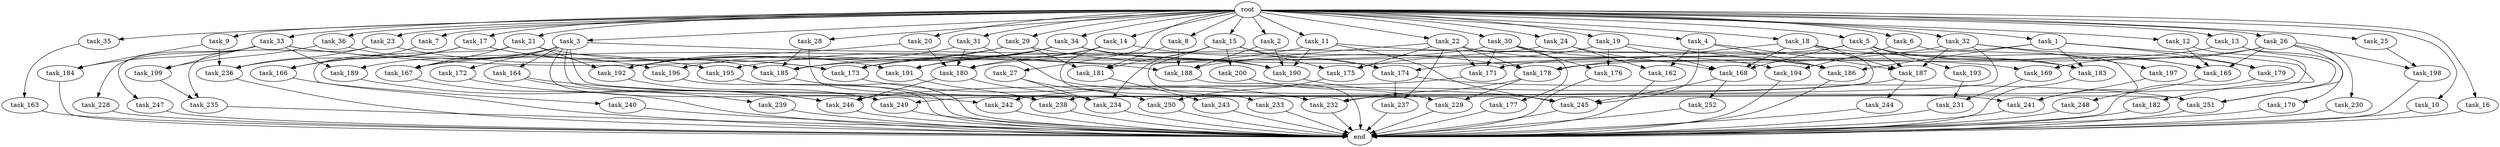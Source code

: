 digraph G {
  root [size="0.000000"];
  task_11 [size="1024.000000"];
  task_234 [size="1039382085632.000000"];
  task_239 [size="858993459200.000000"];
  task_233 [size="137438953472.000000"];
  task_185 [size="1288490188800.000000"];
  task_2 [size="1024.000000"];
  task_182 [size="695784701952.000000"];
  task_165 [size="506806140928.000000"];
  task_164 [size="549755813888.000000"];
  task_23 [size="1024.000000"];
  task_35 [size="1024.000000"];
  task_162 [size="446676598784.000000"];
  task_33 [size="1024.000000"];
  task_176 [size="730144440320.000000"];
  task_231 [size="635655159808.000000"];
  task_14 [size="1024.000000"];
  task_246 [size="1022202216448.000000"];
  task_178 [size="1331439861760.000000"];
  task_3 [size="1024.000000"];
  task_249 [size="704374636544.000000"];
  task_236 [size="721554505728.000000"];
  task_199 [size="292057776128.000000"];
  task_196 [size="386547056640.000000"];
  task_228 [size="214748364800.000000"];
  task_187 [size="541165879296.000000"];
  task_250 [size="687194767360.000000"];
  task_28 [size="1024.000000"];
  task_173 [size="1073741824000.000000"];
  task_22 [size="1024.000000"];
  task_21 [size="1024.000000"];
  task_242 [size="1279900254208.000000"];
  task_5 [size="1024.000000"];
  task_167 [size="764504178688.000000"];
  task_30 [size="1024.000000"];
  task_179 [size="773094113280.000000"];
  task_193 [size="77309411328.000000"];
  end [size="0.000000"];
  task_183 [size="1194000908288.000000"];
  task_9 [size="1024.000000"];
  task_244 [size="420906795008.000000"];
  task_168 [size="987842478080.000000"];
  task_27 [size="1024.000000"];
  task_238 [size="1322849927168.000000"];
  task_195 [size="635655159808.000000"];
  task_20 [size="1024.000000"];
  task_166 [size="171798691840.000000"];
  task_175 [size="1529008357376.000000"];
  task_245 [size="1503238553600.000000"];
  task_194 [size="1116691496960.000000"];
  task_197 [size="77309411328.000000"];
  task_247 [size="214748364800.000000"];
  task_200 [size="137438953472.000000"];
  task_252 [size="77309411328.000000"];
  task_230 [size="137438953472.000000"];
  task_186 [size="1735166787584.000000"];
  task_198 [size="171798691840.000000"];
  task_163 [size="137438953472.000000"];
  task_172 [size="549755813888.000000"];
  task_251 [size="798863917056.000000"];
  task_188 [size="1537598291968.000000"];
  task_8 [size="1024.000000"];
  task_191 [size="420906795008.000000"];
  task_15 [size="1024.000000"];
  task_24 [size="1024.000000"];
  task_232 [size="1494648619008.000000"];
  task_31 [size="1024.000000"];
  task_12 [size="1024.000000"];
  task_32 [size="1024.000000"];
  task_189 [size="764504178688.000000"];
  task_171 [size="807453851648.000000"];
  task_243 [size="137438953472.000000"];
  task_10 [size="1024.000000"];
  task_29 [size="1024.000000"];
  task_241 [size="1700807049216.000000"];
  task_1 [size="1024.000000"];
  task_34 [size="1024.000000"];
  task_192 [size="1468878815232.000000"];
  task_4 [size="1024.000000"];
  task_13 [size="1024.000000"];
  task_36 [size="1024.000000"];
  task_170 [size="77309411328.000000"];
  task_235 [size="1408749273088.000000"];
  task_16 [size="1024.000000"];
  task_181 [size="635655159808.000000"];
  task_177 [size="34359738368.000000"];
  task_248 [size="309237645312.000000"];
  task_18 [size="1024.000000"];
  task_26 [size="1024.000000"];
  task_180 [size="1700807049216.000000"];
  task_25 [size="1024.000000"];
  task_19 [size="1024.000000"];
  task_229 [size="687194767360.000000"];
  task_169 [size="446676598784.000000"];
  task_184 [size="249108103168.000000"];
  task_17 [size="1024.000000"];
  task_190 [size="1829656068096.000000"];
  task_237 [size="730144440320.000000"];
  task_240 [size="77309411328.000000"];
  task_6 [size="1024.000000"];
  task_7 [size="1024.000000"];
  task_174 [size="249108103168.000000"];

  root -> task_11 [size="1.000000"];
  root -> task_28 [size="1.000000"];
  root -> task_10 [size="1.000000"];
  root -> task_20 [size="1.000000"];
  root -> task_2 [size="1.000000"];
  root -> task_4 [size="1.000000"];
  root -> task_13 [size="1.000000"];
  root -> task_21 [size="1.000000"];
  root -> task_16 [size="1.000000"];
  root -> task_22 [size="1.000000"];
  root -> task_15 [size="1.000000"];
  root -> task_36 [size="1.000000"];
  root -> task_33 [size="1.000000"];
  root -> task_1 [size="1.000000"];
  root -> task_5 [size="1.000000"];
  root -> task_14 [size="1.000000"];
  root -> task_18 [size="1.000000"];
  root -> task_26 [size="1.000000"];
  root -> task_25 [size="1.000000"];
  root -> task_24 [size="1.000000"];
  root -> task_9 [size="1.000000"];
  root -> task_23 [size="1.000000"];
  root -> task_3 [size="1.000000"];
  root -> task_19 [size="1.000000"];
  root -> task_27 [size="1.000000"];
  root -> task_35 [size="1.000000"];
  root -> task_17 [size="1.000000"];
  root -> task_31 [size="1.000000"];
  root -> task_12 [size="1.000000"];
  root -> task_32 [size="1.000000"];
  root -> task_34 [size="1.000000"];
  root -> task_6 [size="1.000000"];
  root -> task_30 [size="1.000000"];
  root -> task_8 [size="1.000000"];
  root -> task_7 [size="1.000000"];
  root -> task_29 [size="1.000000"];
  task_11 -> task_183 [size="411041792.000000"];
  task_11 -> task_245 [size="411041792.000000"];
  task_11 -> task_195 [size="411041792.000000"];
  task_11 -> task_190 [size="411041792.000000"];
  task_234 -> end [size="1.000000"];
  task_239 -> end [size="1.000000"];
  task_233 -> end [size="1.000000"];
  task_185 -> end [size="1.000000"];
  task_2 -> task_188 [size="536870912.000000"];
  task_2 -> task_190 [size="536870912.000000"];
  task_182 -> end [size="1.000000"];
  task_165 -> task_248 [size="301989888.000000"];
  task_164 -> task_242 [size="838860800.000000"];
  task_164 -> task_239 [size="838860800.000000"];
  task_23 -> task_235 [size="536870912.000000"];
  task_23 -> task_173 [size="536870912.000000"];
  task_23 -> task_236 [size="536870912.000000"];
  task_35 -> task_163 [size="134217728.000000"];
  task_162 -> end [size="1.000000"];
  task_33 -> task_228 [size="209715200.000000"];
  task_33 -> task_247 [size="209715200.000000"];
  task_33 -> task_195 [size="209715200.000000"];
  task_33 -> task_189 [size="209715200.000000"];
  task_33 -> task_199 [size="209715200.000000"];
  task_33 -> task_188 [size="209715200.000000"];
  task_33 -> task_184 [size="209715200.000000"];
  task_176 -> end [size="1.000000"];
  task_231 -> end [size="1.000000"];
  task_14 -> task_191 [size="33554432.000000"];
  task_14 -> task_180 [size="33554432.000000"];
  task_14 -> task_174 [size="33554432.000000"];
  task_14 -> task_232 [size="33554432.000000"];
  task_246 -> end [size="1.000000"];
  task_178 -> task_229 [size="536870912.000000"];
  task_178 -> task_232 [size="536870912.000000"];
  task_3 -> task_164 [size="536870912.000000"];
  task_3 -> task_234 [size="536870912.000000"];
  task_3 -> task_190 [size="536870912.000000"];
  task_3 -> task_189 [size="536870912.000000"];
  task_3 -> task_172 [size="536870912.000000"];
  task_3 -> task_251 [size="536870912.000000"];
  task_3 -> task_249 [size="536870912.000000"];
  task_3 -> task_167 [size="536870912.000000"];
  task_249 -> end [size="1.000000"];
  task_236 -> end [size="1.000000"];
  task_199 -> task_235 [size="838860800.000000"];
  task_196 -> end [size="1.000000"];
  task_228 -> end [size="1.000000"];
  task_187 -> task_242 [size="411041792.000000"];
  task_187 -> task_244 [size="411041792.000000"];
  task_250 -> end [size="1.000000"];
  task_28 -> task_238 [size="679477248.000000"];
  task_28 -> task_185 [size="679477248.000000"];
  task_173 -> task_232 [size="679477248.000000"];
  task_22 -> task_194 [size="679477248.000000"];
  task_22 -> task_178 [size="679477248.000000"];
  task_22 -> task_175 [size="679477248.000000"];
  task_22 -> task_171 [size="679477248.000000"];
  task_22 -> task_188 [size="679477248.000000"];
  task_22 -> task_237 [size="679477248.000000"];
  task_21 -> task_191 [size="75497472.000000"];
  task_21 -> task_192 [size="75497472.000000"];
  task_21 -> task_167 [size="75497472.000000"];
  task_21 -> task_240 [size="75497472.000000"];
  task_242 -> end [size="1.000000"];
  task_5 -> task_193 [size="75497472.000000"];
  task_5 -> task_173 [size="75497472.000000"];
  task_5 -> task_183 [size="75497472.000000"];
  task_5 -> task_168 [size="75497472.000000"];
  task_5 -> task_187 [size="75497472.000000"];
  task_5 -> task_165 [size="75497472.000000"];
  task_167 -> end [size="1.000000"];
  task_30 -> task_186 [size="33554432.000000"];
  task_30 -> task_171 [size="33554432.000000"];
  task_30 -> task_185 [size="33554432.000000"];
  task_30 -> task_177 [size="33554432.000000"];
  task_30 -> task_176 [size="33554432.000000"];
  task_179 -> end [size="1.000000"];
  task_193 -> task_231 [size="209715200.000000"];
  task_183 -> end [size="1.000000"];
  task_9 -> task_236 [size="33554432.000000"];
  task_9 -> task_184 [size="33554432.000000"];
  task_244 -> end [size="1.000000"];
  task_168 -> task_245 [size="75497472.000000"];
  task_168 -> task_252 [size="75497472.000000"];
  task_27 -> task_250 [size="134217728.000000"];
  task_27 -> task_234 [size="134217728.000000"];
  task_238 -> end [size="1.000000"];
  task_195 -> end [size="1.000000"];
  task_20 -> task_180 [size="536870912.000000"];
  task_20 -> task_192 [size="536870912.000000"];
  task_166 -> end [size="1.000000"];
  task_175 -> task_250 [size="536870912.000000"];
  task_245 -> end [size="1.000000"];
  task_194 -> end [size="1.000000"];
  task_197 -> task_241 [size="838860800.000000"];
  task_247 -> end [size="1.000000"];
  task_200 -> task_229 [size="134217728.000000"];
  task_252 -> end [size="1.000000"];
  task_230 -> end [size="1.000000"];
  task_186 -> end [size="1.000000"];
  task_198 -> end [size="1.000000"];
  task_163 -> end [size="1.000000"];
  task_172 -> task_246 [size="679477248.000000"];
  task_251 -> end [size="1.000000"];
  task_188 -> end [size="1.000000"];
  task_8 -> task_181 [size="75497472.000000"];
  task_8 -> task_188 [size="75497472.000000"];
  task_191 -> task_238 [size="536870912.000000"];
  task_15 -> task_181 [size="134217728.000000"];
  task_15 -> task_233 [size="134217728.000000"];
  task_15 -> task_174 [size="134217728.000000"];
  task_15 -> task_200 [size="134217728.000000"];
  task_15 -> task_175 [size="134217728.000000"];
  task_15 -> task_234 [size="134217728.000000"];
  task_24 -> task_168 [size="134217728.000000"];
  task_24 -> task_167 [size="134217728.000000"];
  task_24 -> task_162 [size="134217728.000000"];
  task_232 -> end [size="1.000000"];
  task_31 -> task_241 [size="411041792.000000"];
  task_31 -> task_180 [size="411041792.000000"];
  task_31 -> task_192 [size="411041792.000000"];
  task_12 -> task_165 [size="209715200.000000"];
  task_12 -> task_232 [size="209715200.000000"];
  task_32 -> task_179 [size="75497472.000000"];
  task_32 -> task_197 [size="75497472.000000"];
  task_32 -> task_174 [size="75497472.000000"];
  task_32 -> task_187 [size="75497472.000000"];
  task_32 -> task_238 [size="75497472.000000"];
  task_189 -> task_246 [size="75497472.000000"];
  task_171 -> task_246 [size="33554432.000000"];
  task_243 -> end [size="1.000000"];
  task_10 -> end [size="1.000000"];
  task_29 -> task_181 [size="411041792.000000"];
  task_29 -> task_185 [size="411041792.000000"];
  task_29 -> task_178 [size="411041792.000000"];
  task_29 -> task_192 [size="411041792.000000"];
  task_241 -> end [size="1.000000"];
  task_1 -> task_179 [size="679477248.000000"];
  task_1 -> task_186 [size="679477248.000000"];
  task_1 -> task_180 [size="679477248.000000"];
  task_1 -> task_183 [size="679477248.000000"];
  task_1 -> task_182 [size="679477248.000000"];
  task_34 -> task_191 [size="301989888.000000"];
  task_34 -> task_173 [size="301989888.000000"];
  task_34 -> task_169 [size="301989888.000000"];
  task_34 -> task_190 [size="301989888.000000"];
  task_34 -> task_196 [size="301989888.000000"];
  task_192 -> task_249 [size="75497472.000000"];
  task_4 -> task_186 [size="301989888.000000"];
  task_4 -> task_245 [size="301989888.000000"];
  task_4 -> task_187 [size="301989888.000000"];
  task_4 -> task_162 [size="301989888.000000"];
  task_13 -> task_251 [size="75497472.000000"];
  task_13 -> task_171 [size="75497472.000000"];
  task_13 -> task_170 [size="75497472.000000"];
  task_36 -> task_199 [size="75497472.000000"];
  task_36 -> task_196 [size="75497472.000000"];
  task_170 -> end [size="1.000000"];
  task_235 -> end [size="1.000000"];
  task_16 -> end [size="1.000000"];
  task_181 -> task_243 [size="134217728.000000"];
  task_177 -> end [size="1.000000"];
  task_248 -> end [size="1.000000"];
  task_18 -> task_168 [size="75497472.000000"];
  task_18 -> task_249 [size="75497472.000000"];
  task_18 -> task_165 [size="75497472.000000"];
  task_18 -> task_178 [size="75497472.000000"];
  task_18 -> task_187 [size="75497472.000000"];
  task_26 -> task_178 [size="134217728.000000"];
  task_26 -> task_198 [size="134217728.000000"];
  task_26 -> task_251 [size="134217728.000000"];
  task_26 -> task_169 [size="134217728.000000"];
  task_26 -> task_230 [size="134217728.000000"];
  task_26 -> task_165 [size="134217728.000000"];
  task_180 -> task_234 [size="209715200.000000"];
  task_180 -> task_246 [size="209715200.000000"];
  task_25 -> task_198 [size="33554432.000000"];
  task_19 -> task_186 [size="679477248.000000"];
  task_19 -> task_175 [size="679477248.000000"];
  task_19 -> task_168 [size="679477248.000000"];
  task_19 -> task_176 [size="679477248.000000"];
  task_229 -> end [size="1.000000"];
  task_169 -> task_231 [size="411041792.000000"];
  task_184 -> end [size="1.000000"];
  task_17 -> task_173 [size="134217728.000000"];
  task_17 -> task_185 [size="134217728.000000"];
  task_17 -> task_236 [size="134217728.000000"];
  task_17 -> task_166 [size="134217728.000000"];
  task_190 -> task_245 [size="679477248.000000"];
  task_237 -> end [size="1.000000"];
  task_240 -> end [size="1.000000"];
  task_6 -> task_241 [size="411041792.000000"];
  task_6 -> task_194 [size="411041792.000000"];
  task_7 -> task_166 [size="33554432.000000"];
  task_174 -> task_251 [size="33554432.000000"];
  task_174 -> task_237 [size="33554432.000000"];
}
